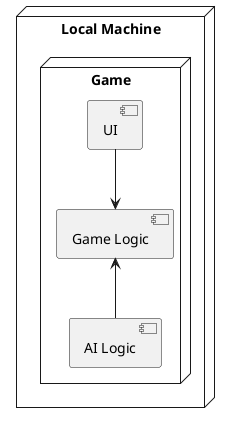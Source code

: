 @startuml Physical_View
node "Local Machine" {
    node "Game" {
        component "UI"
        component "Game Logic"
        component "AI Logic"
    }
}

UI --> "Game Logic"
"Game Logic" <-- "AI Logic"

@enduml